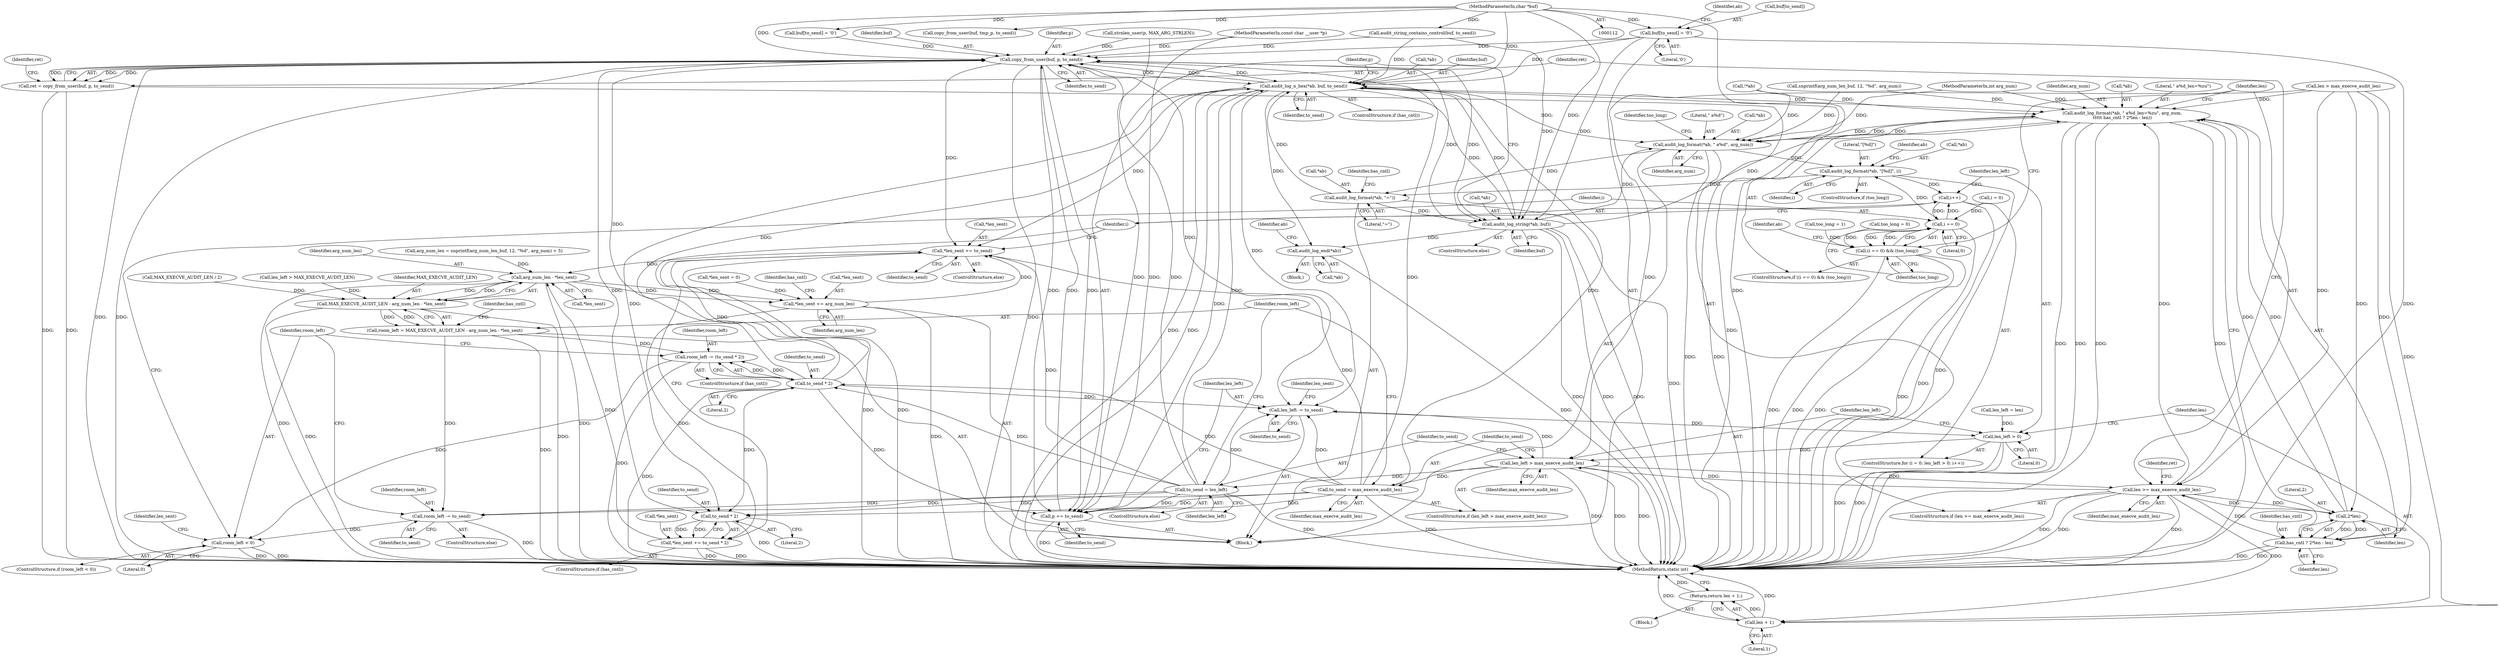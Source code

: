 digraph "1_linux_43761473c254b45883a64441dd0bc85a42f3645c_0@API" {
"1000358" [label="(Call,buf[to_send] = '\0')"];
"1000118" [label="(MethodParameterIn,char *buf)"];
"1000338" [label="(Call,copy_from_user(buf, p, to_send))"];
"1000336" [label="(Call,ret = copy_from_user(buf, p, to_send))"];
"1000381" [label="(Call,audit_log_n_hex(*ab, buf, to_send))"];
"1000299" [label="(Call,audit_log_end(*ab))"];
"1000321" [label="(Call,audit_log_format(*ab, \" a%d_len=%zu\", arg_num,\n\t\t\t\t\t has_cntl ? 2*len : len))"];
"1000363" [label="(Call,audit_log_format(*ab, \" a%d\", arg_num))"];
"1000370" [label="(Call,audit_log_format(*ab, \"[%d]\", i))"];
"1000256" [label="(Call,i++)"];
"1000317" [label="(Call,i == 0)"];
"1000316" [label="(Call,(i == 0) && (too_long))"];
"1000375" [label="(Call,audit_log_format(*ab, \"=\"))"];
"1000387" [label="(Call,audit_log_string(*ab, buf))"];
"1000391" [label="(Call,p += to_send)"];
"1000394" [label="(Call,len_left -= to_send)"];
"1000253" [label="(Call,len_left > 0)"];
"1000261" [label="(Call,len_left > max_execve_audit_len)"];
"1000264" [label="(Call,to_send = max_execve_audit_len)"];
"1000283" [label="(Call,to_send * 2)"];
"1000281" [label="(Call,room_left -= (to_send * 2))"];
"1000291" [label="(Call,room_left < 0)"];
"1000406" [label="(Call,to_send * 2)"];
"1000403" [label="(Call,*len_sent += to_send * 2)"];
"1000275" [label="(Call,arg_num_len - *len_sent)"];
"1000273" [label="(Call,MAX_EXECVE_AUDIT_LEN - arg_num_len - *len_sent)"];
"1000271" [label="(Call,room_left = MAX_EXECVE_AUDIT_LEN - arg_num_len - *len_sent)"];
"1000287" [label="(Call,room_left -= to_send)"];
"1000397" [label="(Call,*len_sent += arg_num_len)"];
"1000410" [label="(Call,*len_sent += to_send)"];
"1000268" [label="(Call,to_send = len_left)"];
"1000333" [label="(Call,len >= max_execve_audit_len)"];
"1000328" [label="(Call,2*len)"];
"1000326" [label="(Call,has_cntl ? 2*len : len)"];
"1000415" [label="(Call,len + 1)"];
"1000414" [label="(Return,return len + 1;)"];
"1000287" [label="(Call,room_left -= to_send)"];
"1000148" [label="(Call,too_long = 0)"];
"1000333" [label="(Call,len >= max_execve_audit_len)"];
"1000195" [label="(Call,copy_from_user(buf, tmp_p, to_send))"];
"1000315" [label="(ControlStructure,if ((i == 0) && (too_long)))"];
"1000316" [label="(Call,(i == 0) && (too_long))"];
"1000369" [label="(Identifier,too_long)"];
"1000387" [label="(Call,audit_log_string(*ab, buf))"];
"1000373" [label="(Literal,\"[%d]\")"];
"1000294" [label="(Block,)"];
"1000320" [label="(Identifier,too_long)"];
"1000328" [label="(Call,2*len)"];
"1000395" [label="(Identifier,len_left)"];
"1000293" [label="(Literal,0)"];
"1000218" [label="(Call,audit_string_contains_control(buf, to_send))"];
"1000413" [label="(Identifier,to_send)"];
"1000397" [label="(Call,*len_sent += arg_num_len)"];
"1000317" [label="(Call,i == 0)"];
"1000377" [label="(Identifier,ab)"];
"1000284" [label="(Identifier,to_send)"];
"1000334" [label="(Identifier,len)"];
"1000374" [label="(Identifier,i)"];
"1000410" [label="(Call,*len_sent += to_send)"];
"1000404" [label="(Call,*len_sent)"];
"1000281" [label="(Call,room_left -= (to_send * 2))"];
"1000272" [label="(Identifier,room_left)"];
"1000276" [label="(Identifier,arg_num_len)"];
"1000295" [label="(Call,*len_sent = 0)"];
"1000290" [label="(ControlStructure,if (room_left < 0))"];
"1000363" [label="(Call,audit_log_format(*ab, \" a%d\", arg_num))"];
"1000329" [label="(Literal,2)"];
"1000386" [label="(ControlStructure,else)"];
"1000392" [label="(Identifier,p)"];
"1000291" [label="(Call,room_left < 0)"];
"1000384" [label="(Identifier,buf)"];
"1000385" [label="(Identifier,to_send)"];
"1000273" [label="(Call,MAX_EXECVE_AUDIT_LEN - arg_num_len - *len_sent)"];
"1000407" [label="(Identifier,to_send)"];
"1000375" [label="(Call,audit_log_format(*ab, \"=\"))"];
"1000157" [label="(Call,strnlen_user(p, MAX_ARG_STRLEN))"];
"1000300" [label="(Call,*ab)"];
"1000368" [label="(ControlStructure,if (too_long))"];
"1000371" [label="(Call,*ab)"];
"1000336" [label="(Call,ret = copy_from_user(buf, p, to_send))"];
"1000254" [label="(Identifier,len_left)"];
"1000321" [label="(Call,audit_log_format(*ab, \" a%d_len=%zu\", arg_num,\n\t\t\t\t\t has_cntl ? 2*len : len))"];
"1000401" [label="(ControlStructure,if (has_cntl))"];
"1000253" [label="(Call,len_left > 0)"];
"1000390" [label="(Identifier,buf)"];
"1000367" [label="(Identifier,arg_num)"];
"1000211" [label="(Call,buf[to_send] = '\0')"];
"1000323" [label="(Identifier,ab)"];
"1000366" [label="(Literal,\" a%d\")"];
"1000299" [label="(Call,audit_log_end(*ab))"];
"1000267" [label="(ControlStructure,else)"];
"1000358" [label="(Call,buf[to_send] = '\0')"];
"1000285" [label="(Literal,2)"];
"1000288" [label="(Identifier,room_left)"];
"1000337" [label="(Identifier,ret)"];
"1000250" [label="(Call,i = 0)"];
"1000326" [label="(Call,has_cntl ? 2*len : len)"];
"1000382" [label="(Call,*ab)"];
"1000341" [label="(Identifier,to_send)"];
"1000370" [label="(Call,audit_log_format(*ab, \"[%d]\", i))"];
"1000359" [label="(Call,buf[to_send])"];
"1000255" [label="(Literal,0)"];
"1000393" [label="(Identifier,to_send)"];
"1000400" [label="(Identifier,arg_num_len)"];
"1000376" [label="(Call,*ab)"];
"1000129" [label="(Call,snprintf(arg_num_len_buf, 12, \"%d\", arg_num))"];
"1000417" [label="(Literal,1)"];
"1000415" [label="(Call,len + 1)"];
"1000344" [label="(Identifier,ret)"];
"1000339" [label="(Identifier,buf)"];
"1000268" [label="(Call,to_send = len_left)"];
"1000379" [label="(ControlStructure,if (has_cntl))"];
"1000274" [label="(Identifier,MAX_EXECVE_AUDIT_LEN)"];
"1000280" [label="(Identifier,has_cntl)"];
"1000414" [label="(Return,return len + 1;)"];
"1000416" [label="(Identifier,len)"];
"1000119" [label="(Block,)"];
"1000362" [label="(Literal,'\0')"];
"1000249" [label="(ControlStructure,for (i = 0; len_left > 0; i++))"];
"1000330" [label="(Identifier,len)"];
"1000402" [label="(Identifier,has_cntl)"];
"1000325" [label="(Identifier,arg_num)"];
"1000327" [label="(Identifier,has_cntl)"];
"1000322" [label="(Call,*ab)"];
"1000226" [label="(Call,MAX_EXECVE_AUDIT_LEN / 2)"];
"1000277" [label="(Call,*len_sent)"];
"1000257" [label="(Identifier,i)"];
"1000408" [label="(Literal,2)"];
"1000265" [label="(Identifier,to_send)"];
"1000411" [label="(Call,*len_sent)"];
"1000262" [label="(Identifier,len_left)"];
"1000243" [label="(Call,len > max_execve_audit_len)"];
"1000335" [label="(Identifier,max_execve_audit_len)"];
"1000381" [label="(Call,audit_log_n_hex(*ab, buf, to_send))"];
"1000118" [label="(MethodParameterIn,char *buf)"];
"1000115" [label="(MethodParameterIn,int arg_num)"];
"1000319" [label="(Literal,0)"];
"1000286" [label="(ControlStructure,else)"];
"1000338" [label="(Call,copy_from_user(buf, p, to_send))"];
"1000347" [label="(Identifier,ret)"];
"1000391" [label="(Call,p += to_send)"];
"1000297" [label="(Identifier,len_sent)"];
"1000126" [label="(Call,arg_num_len = snprintf(arg_num_len_buf, 12, \"%d\", arg_num) + 5)"];
"1000279" [label="(ControlStructure,if (has_cntl))"];
"1000331" [label="(Identifier,len)"];
"1000403" [label="(Call,*len_sent += to_send * 2)"];
"1000282" [label="(Identifier,room_left)"];
"1000399" [label="(Identifier,len_sent)"];
"1000260" [label="(ControlStructure,if (len_left > max_execve_audit_len))"];
"1000269" [label="(Identifier,to_send)"];
"1000246" [label="(Call,too_long = 1)"];
"1000261" [label="(Call,len_left > max_execve_audit_len)"];
"1000340" [label="(Identifier,p)"];
"1000380" [label="(Identifier,has_cntl)"];
"1000117" [label="(MethodParameterIn,const char __user *p)"];
"1000256" [label="(Call,i++)"];
"1000318" [label="(Identifier,i)"];
"1000365" [label="(Identifier,ab)"];
"1000275" [label="(Call,arg_num_len - *len_sent)"];
"1000394" [label="(Call,len_left -= to_send)"];
"1000409" [label="(ControlStructure,else)"];
"1000271" [label="(Call,room_left = MAX_EXECVE_AUDIT_LEN - arg_num_len - *len_sent)"];
"1000364" [label="(Call,*ab)"];
"1000398" [label="(Call,*len_sent)"];
"1000270" [label="(Identifier,len_left)"];
"1000239" [label="(Call,len_left = len)"];
"1000406" [label="(Call,to_send * 2)"];
"1000378" [label="(Literal,\"=\")"];
"1000324" [label="(Literal,\" a%d_len=%zu\")"];
"1000388" [label="(Call,*ab)"];
"1000289" [label="(Identifier,to_send)"];
"1000264" [label="(Call,to_send = max_execve_audit_len)"];
"1000396" [label="(Identifier,to_send)"];
"1000258" [label="(Block,)"];
"1000292" [label="(Identifier,room_left)"];
"1000332" [label="(ControlStructure,if (len >= max_execve_audit_len))"];
"1000310" [label="(Call,!*ab)"];
"1000304" [label="(Identifier,ab)"];
"1000283" [label="(Call,to_send * 2)"];
"1000266" [label="(Identifier,max_execve_audit_len)"];
"1000263" [label="(Identifier,max_execve_audit_len)"];
"1000183" [label="(Call,len_left > MAX_EXECVE_AUDIT_LEN)"];
"1000418" [label="(MethodReturn,static int)"];
"1000358" -> "1000258"  [label="AST: "];
"1000358" -> "1000362"  [label="CFG: "];
"1000359" -> "1000358"  [label="AST: "];
"1000362" -> "1000358"  [label="AST: "];
"1000365" -> "1000358"  [label="CFG: "];
"1000358" -> "1000418"  [label="DDG: "];
"1000358" -> "1000338"  [label="DDG: "];
"1000118" -> "1000358"  [label="DDG: "];
"1000358" -> "1000381"  [label="DDG: "];
"1000358" -> "1000387"  [label="DDG: "];
"1000118" -> "1000112"  [label="AST: "];
"1000118" -> "1000418"  [label="DDG: "];
"1000118" -> "1000195"  [label="DDG: "];
"1000118" -> "1000211"  [label="DDG: "];
"1000118" -> "1000218"  [label="DDG: "];
"1000118" -> "1000338"  [label="DDG: "];
"1000118" -> "1000381"  [label="DDG: "];
"1000118" -> "1000387"  [label="DDG: "];
"1000338" -> "1000336"  [label="AST: "];
"1000338" -> "1000341"  [label="CFG: "];
"1000339" -> "1000338"  [label="AST: "];
"1000340" -> "1000338"  [label="AST: "];
"1000341" -> "1000338"  [label="AST: "];
"1000336" -> "1000338"  [label="CFG: "];
"1000338" -> "1000418"  [label="DDG: "];
"1000338" -> "1000418"  [label="DDG: "];
"1000338" -> "1000418"  [label="DDG: "];
"1000338" -> "1000336"  [label="DDG: "];
"1000338" -> "1000336"  [label="DDG: "];
"1000338" -> "1000336"  [label="DDG: "];
"1000381" -> "1000338"  [label="DDG: "];
"1000218" -> "1000338"  [label="DDG: "];
"1000211" -> "1000338"  [label="DDG: "];
"1000387" -> "1000338"  [label="DDG: "];
"1000391" -> "1000338"  [label="DDG: "];
"1000157" -> "1000338"  [label="DDG: "];
"1000117" -> "1000338"  [label="DDG: "];
"1000283" -> "1000338"  [label="DDG: "];
"1000268" -> "1000338"  [label="DDG: "];
"1000264" -> "1000338"  [label="DDG: "];
"1000338" -> "1000381"  [label="DDG: "];
"1000338" -> "1000381"  [label="DDG: "];
"1000338" -> "1000387"  [label="DDG: "];
"1000338" -> "1000391"  [label="DDG: "];
"1000338" -> "1000391"  [label="DDG: "];
"1000338" -> "1000394"  [label="DDG: "];
"1000338" -> "1000406"  [label="DDG: "];
"1000338" -> "1000410"  [label="DDG: "];
"1000336" -> "1000332"  [label="AST: "];
"1000337" -> "1000336"  [label="AST: "];
"1000347" -> "1000336"  [label="CFG: "];
"1000336" -> "1000418"  [label="DDG: "];
"1000336" -> "1000418"  [label="DDG: "];
"1000381" -> "1000379"  [label="AST: "];
"1000381" -> "1000385"  [label="CFG: "];
"1000382" -> "1000381"  [label="AST: "];
"1000384" -> "1000381"  [label="AST: "];
"1000385" -> "1000381"  [label="AST: "];
"1000392" -> "1000381"  [label="CFG: "];
"1000381" -> "1000418"  [label="DDG: "];
"1000381" -> "1000418"  [label="DDG: "];
"1000381" -> "1000418"  [label="DDG: "];
"1000381" -> "1000299"  [label="DDG: "];
"1000381" -> "1000321"  [label="DDG: "];
"1000381" -> "1000363"  [label="DDG: "];
"1000375" -> "1000381"  [label="DDG: "];
"1000218" -> "1000381"  [label="DDG: "];
"1000387" -> "1000381"  [label="DDG: "];
"1000283" -> "1000381"  [label="DDG: "];
"1000268" -> "1000381"  [label="DDG: "];
"1000264" -> "1000381"  [label="DDG: "];
"1000381" -> "1000387"  [label="DDG: "];
"1000381" -> "1000391"  [label="DDG: "];
"1000381" -> "1000394"  [label="DDG: "];
"1000381" -> "1000406"  [label="DDG: "];
"1000381" -> "1000410"  [label="DDG: "];
"1000299" -> "1000294"  [label="AST: "];
"1000299" -> "1000300"  [label="CFG: "];
"1000300" -> "1000299"  [label="AST: "];
"1000304" -> "1000299"  [label="CFG: "];
"1000299" -> "1000418"  [label="DDG: "];
"1000387" -> "1000299"  [label="DDG: "];
"1000321" -> "1000315"  [label="AST: "];
"1000321" -> "1000326"  [label="CFG: "];
"1000322" -> "1000321"  [label="AST: "];
"1000324" -> "1000321"  [label="AST: "];
"1000325" -> "1000321"  [label="AST: "];
"1000326" -> "1000321"  [label="AST: "];
"1000334" -> "1000321"  [label="CFG: "];
"1000321" -> "1000418"  [label="DDG: "];
"1000321" -> "1000418"  [label="DDG: "];
"1000321" -> "1000418"  [label="DDG: "];
"1000321" -> "1000418"  [label="DDG: "];
"1000310" -> "1000321"  [label="DDG: "];
"1000387" -> "1000321"  [label="DDG: "];
"1000363" -> "1000321"  [label="DDG: "];
"1000129" -> "1000321"  [label="DDG: "];
"1000115" -> "1000321"  [label="DDG: "];
"1000328" -> "1000321"  [label="DDG: "];
"1000328" -> "1000321"  [label="DDG: "];
"1000333" -> "1000321"  [label="DDG: "];
"1000243" -> "1000321"  [label="DDG: "];
"1000321" -> "1000363"  [label="DDG: "];
"1000321" -> "1000363"  [label="DDG: "];
"1000363" -> "1000258"  [label="AST: "];
"1000363" -> "1000367"  [label="CFG: "];
"1000364" -> "1000363"  [label="AST: "];
"1000366" -> "1000363"  [label="AST: "];
"1000367" -> "1000363"  [label="AST: "];
"1000369" -> "1000363"  [label="CFG: "];
"1000363" -> "1000418"  [label="DDG: "];
"1000363" -> "1000418"  [label="DDG: "];
"1000310" -> "1000363"  [label="DDG: "];
"1000387" -> "1000363"  [label="DDG: "];
"1000129" -> "1000363"  [label="DDG: "];
"1000115" -> "1000363"  [label="DDG: "];
"1000363" -> "1000370"  [label="DDG: "];
"1000363" -> "1000375"  [label="DDG: "];
"1000370" -> "1000368"  [label="AST: "];
"1000370" -> "1000374"  [label="CFG: "];
"1000371" -> "1000370"  [label="AST: "];
"1000373" -> "1000370"  [label="AST: "];
"1000374" -> "1000370"  [label="AST: "];
"1000377" -> "1000370"  [label="CFG: "];
"1000370" -> "1000418"  [label="DDG: "];
"1000370" -> "1000256"  [label="DDG: "];
"1000317" -> "1000370"  [label="DDG: "];
"1000370" -> "1000375"  [label="DDG: "];
"1000256" -> "1000249"  [label="AST: "];
"1000256" -> "1000257"  [label="CFG: "];
"1000257" -> "1000256"  [label="AST: "];
"1000254" -> "1000256"  [label="CFG: "];
"1000256" -> "1000418"  [label="DDG: "];
"1000317" -> "1000256"  [label="DDG: "];
"1000256" -> "1000317"  [label="DDG: "];
"1000317" -> "1000316"  [label="AST: "];
"1000317" -> "1000319"  [label="CFG: "];
"1000318" -> "1000317"  [label="AST: "];
"1000319" -> "1000317"  [label="AST: "];
"1000320" -> "1000317"  [label="CFG: "];
"1000316" -> "1000317"  [label="CFG: "];
"1000317" -> "1000418"  [label="DDG: "];
"1000317" -> "1000316"  [label="DDG: "];
"1000317" -> "1000316"  [label="DDG: "];
"1000250" -> "1000317"  [label="DDG: "];
"1000316" -> "1000315"  [label="AST: "];
"1000316" -> "1000320"  [label="CFG: "];
"1000320" -> "1000316"  [label="AST: "];
"1000323" -> "1000316"  [label="CFG: "];
"1000334" -> "1000316"  [label="CFG: "];
"1000316" -> "1000418"  [label="DDG: "];
"1000316" -> "1000418"  [label="DDG: "];
"1000316" -> "1000418"  [label="DDG: "];
"1000148" -> "1000316"  [label="DDG: "];
"1000246" -> "1000316"  [label="DDG: "];
"1000375" -> "1000258"  [label="AST: "];
"1000375" -> "1000378"  [label="CFG: "];
"1000376" -> "1000375"  [label="AST: "];
"1000378" -> "1000375"  [label="AST: "];
"1000380" -> "1000375"  [label="CFG: "];
"1000375" -> "1000418"  [label="DDG: "];
"1000375" -> "1000387"  [label="DDG: "];
"1000387" -> "1000386"  [label="AST: "];
"1000387" -> "1000390"  [label="CFG: "];
"1000388" -> "1000387"  [label="AST: "];
"1000390" -> "1000387"  [label="AST: "];
"1000392" -> "1000387"  [label="CFG: "];
"1000387" -> "1000418"  [label="DDG: "];
"1000387" -> "1000418"  [label="DDG: "];
"1000387" -> "1000418"  [label="DDG: "];
"1000218" -> "1000387"  [label="DDG: "];
"1000391" -> "1000258"  [label="AST: "];
"1000391" -> "1000393"  [label="CFG: "];
"1000392" -> "1000391"  [label="AST: "];
"1000393" -> "1000391"  [label="AST: "];
"1000395" -> "1000391"  [label="CFG: "];
"1000391" -> "1000418"  [label="DDG: "];
"1000283" -> "1000391"  [label="DDG: "];
"1000268" -> "1000391"  [label="DDG: "];
"1000264" -> "1000391"  [label="DDG: "];
"1000157" -> "1000391"  [label="DDG: "];
"1000117" -> "1000391"  [label="DDG: "];
"1000394" -> "1000258"  [label="AST: "];
"1000394" -> "1000396"  [label="CFG: "];
"1000395" -> "1000394"  [label="AST: "];
"1000396" -> "1000394"  [label="AST: "];
"1000399" -> "1000394"  [label="CFG: "];
"1000394" -> "1000253"  [label="DDG: "];
"1000283" -> "1000394"  [label="DDG: "];
"1000268" -> "1000394"  [label="DDG: "];
"1000264" -> "1000394"  [label="DDG: "];
"1000261" -> "1000394"  [label="DDG: "];
"1000253" -> "1000249"  [label="AST: "];
"1000253" -> "1000255"  [label="CFG: "];
"1000254" -> "1000253"  [label="AST: "];
"1000255" -> "1000253"  [label="AST: "];
"1000262" -> "1000253"  [label="CFG: "];
"1000416" -> "1000253"  [label="CFG: "];
"1000253" -> "1000418"  [label="DDG: "];
"1000253" -> "1000418"  [label="DDG: "];
"1000239" -> "1000253"  [label="DDG: "];
"1000253" -> "1000261"  [label="DDG: "];
"1000261" -> "1000260"  [label="AST: "];
"1000261" -> "1000263"  [label="CFG: "];
"1000262" -> "1000261"  [label="AST: "];
"1000263" -> "1000261"  [label="AST: "];
"1000265" -> "1000261"  [label="CFG: "];
"1000269" -> "1000261"  [label="CFG: "];
"1000261" -> "1000418"  [label="DDG: "];
"1000261" -> "1000418"  [label="DDG: "];
"1000261" -> "1000418"  [label="DDG: "];
"1000243" -> "1000261"  [label="DDG: "];
"1000333" -> "1000261"  [label="DDG: "];
"1000261" -> "1000264"  [label="DDG: "];
"1000261" -> "1000268"  [label="DDG: "];
"1000261" -> "1000333"  [label="DDG: "];
"1000264" -> "1000260"  [label="AST: "];
"1000264" -> "1000266"  [label="CFG: "];
"1000265" -> "1000264"  [label="AST: "];
"1000266" -> "1000264"  [label="AST: "];
"1000272" -> "1000264"  [label="CFG: "];
"1000264" -> "1000418"  [label="DDG: "];
"1000264" -> "1000283"  [label="DDG: "];
"1000264" -> "1000287"  [label="DDG: "];
"1000264" -> "1000406"  [label="DDG: "];
"1000264" -> "1000410"  [label="DDG: "];
"1000283" -> "1000281"  [label="AST: "];
"1000283" -> "1000285"  [label="CFG: "];
"1000284" -> "1000283"  [label="AST: "];
"1000285" -> "1000283"  [label="AST: "];
"1000281" -> "1000283"  [label="CFG: "];
"1000283" -> "1000418"  [label="DDG: "];
"1000283" -> "1000281"  [label="DDG: "];
"1000283" -> "1000281"  [label="DDG: "];
"1000268" -> "1000283"  [label="DDG: "];
"1000283" -> "1000406"  [label="DDG: "];
"1000283" -> "1000410"  [label="DDG: "];
"1000281" -> "1000279"  [label="AST: "];
"1000282" -> "1000281"  [label="AST: "];
"1000292" -> "1000281"  [label="CFG: "];
"1000281" -> "1000418"  [label="DDG: "];
"1000271" -> "1000281"  [label="DDG: "];
"1000281" -> "1000291"  [label="DDG: "];
"1000291" -> "1000290"  [label="AST: "];
"1000291" -> "1000293"  [label="CFG: "];
"1000292" -> "1000291"  [label="AST: "];
"1000293" -> "1000291"  [label="AST: "];
"1000297" -> "1000291"  [label="CFG: "];
"1000318" -> "1000291"  [label="CFG: "];
"1000291" -> "1000418"  [label="DDG: "];
"1000291" -> "1000418"  [label="DDG: "];
"1000287" -> "1000291"  [label="DDG: "];
"1000406" -> "1000403"  [label="AST: "];
"1000406" -> "1000408"  [label="CFG: "];
"1000407" -> "1000406"  [label="AST: "];
"1000408" -> "1000406"  [label="AST: "];
"1000403" -> "1000406"  [label="CFG: "];
"1000406" -> "1000418"  [label="DDG: "];
"1000406" -> "1000403"  [label="DDG: "];
"1000406" -> "1000403"  [label="DDG: "];
"1000268" -> "1000406"  [label="DDG: "];
"1000403" -> "1000401"  [label="AST: "];
"1000404" -> "1000403"  [label="AST: "];
"1000257" -> "1000403"  [label="CFG: "];
"1000403" -> "1000418"  [label="DDG: "];
"1000403" -> "1000418"  [label="DDG: "];
"1000403" -> "1000275"  [label="DDG: "];
"1000397" -> "1000403"  [label="DDG: "];
"1000275" -> "1000273"  [label="AST: "];
"1000275" -> "1000277"  [label="CFG: "];
"1000276" -> "1000275"  [label="AST: "];
"1000277" -> "1000275"  [label="AST: "];
"1000273" -> "1000275"  [label="CFG: "];
"1000275" -> "1000418"  [label="DDG: "];
"1000275" -> "1000418"  [label="DDG: "];
"1000275" -> "1000273"  [label="DDG: "];
"1000275" -> "1000273"  [label="DDG: "];
"1000126" -> "1000275"  [label="DDG: "];
"1000410" -> "1000275"  [label="DDG: "];
"1000275" -> "1000397"  [label="DDG: "];
"1000275" -> "1000397"  [label="DDG: "];
"1000273" -> "1000271"  [label="AST: "];
"1000274" -> "1000273"  [label="AST: "];
"1000271" -> "1000273"  [label="CFG: "];
"1000273" -> "1000418"  [label="DDG: "];
"1000273" -> "1000418"  [label="DDG: "];
"1000273" -> "1000271"  [label="DDG: "];
"1000273" -> "1000271"  [label="DDG: "];
"1000226" -> "1000273"  [label="DDG: "];
"1000183" -> "1000273"  [label="DDG: "];
"1000271" -> "1000258"  [label="AST: "];
"1000272" -> "1000271"  [label="AST: "];
"1000280" -> "1000271"  [label="CFG: "];
"1000271" -> "1000418"  [label="DDG: "];
"1000271" -> "1000287"  [label="DDG: "];
"1000287" -> "1000286"  [label="AST: "];
"1000287" -> "1000289"  [label="CFG: "];
"1000288" -> "1000287"  [label="AST: "];
"1000289" -> "1000287"  [label="AST: "];
"1000292" -> "1000287"  [label="CFG: "];
"1000287" -> "1000418"  [label="DDG: "];
"1000268" -> "1000287"  [label="DDG: "];
"1000397" -> "1000258"  [label="AST: "];
"1000397" -> "1000400"  [label="CFG: "];
"1000398" -> "1000397"  [label="AST: "];
"1000400" -> "1000397"  [label="AST: "];
"1000402" -> "1000397"  [label="CFG: "];
"1000397" -> "1000418"  [label="DDG: "];
"1000295" -> "1000397"  [label="DDG: "];
"1000397" -> "1000410"  [label="DDG: "];
"1000410" -> "1000409"  [label="AST: "];
"1000410" -> "1000413"  [label="CFG: "];
"1000411" -> "1000410"  [label="AST: "];
"1000413" -> "1000410"  [label="AST: "];
"1000257" -> "1000410"  [label="CFG: "];
"1000410" -> "1000418"  [label="DDG: "];
"1000410" -> "1000418"  [label="DDG: "];
"1000268" -> "1000410"  [label="DDG: "];
"1000268" -> "1000267"  [label="AST: "];
"1000268" -> "1000270"  [label="CFG: "];
"1000269" -> "1000268"  [label="AST: "];
"1000270" -> "1000268"  [label="AST: "];
"1000272" -> "1000268"  [label="CFG: "];
"1000268" -> "1000418"  [label="DDG: "];
"1000333" -> "1000332"  [label="AST: "];
"1000333" -> "1000335"  [label="CFG: "];
"1000334" -> "1000333"  [label="AST: "];
"1000335" -> "1000333"  [label="AST: "];
"1000337" -> "1000333"  [label="CFG: "];
"1000344" -> "1000333"  [label="CFG: "];
"1000333" -> "1000418"  [label="DDG: "];
"1000333" -> "1000418"  [label="DDG: "];
"1000333" -> "1000418"  [label="DDG: "];
"1000333" -> "1000328"  [label="DDG: "];
"1000333" -> "1000326"  [label="DDG: "];
"1000243" -> "1000333"  [label="DDG: "];
"1000328" -> "1000333"  [label="DDG: "];
"1000333" -> "1000415"  [label="DDG: "];
"1000328" -> "1000326"  [label="AST: "];
"1000328" -> "1000330"  [label="CFG: "];
"1000329" -> "1000328"  [label="AST: "];
"1000330" -> "1000328"  [label="AST: "];
"1000326" -> "1000328"  [label="CFG: "];
"1000328" -> "1000326"  [label="DDG: "];
"1000328" -> "1000326"  [label="DDG: "];
"1000243" -> "1000328"  [label="DDG: "];
"1000326" -> "1000331"  [label="CFG: "];
"1000327" -> "1000326"  [label="AST: "];
"1000331" -> "1000326"  [label="AST: "];
"1000326" -> "1000418"  [label="DDG: "];
"1000326" -> "1000418"  [label="DDG: "];
"1000243" -> "1000326"  [label="DDG: "];
"1000415" -> "1000414"  [label="AST: "];
"1000415" -> "1000417"  [label="CFG: "];
"1000416" -> "1000415"  [label="AST: "];
"1000417" -> "1000415"  [label="AST: "];
"1000414" -> "1000415"  [label="CFG: "];
"1000415" -> "1000418"  [label="DDG: "];
"1000415" -> "1000418"  [label="DDG: "];
"1000415" -> "1000414"  [label="DDG: "];
"1000243" -> "1000415"  [label="DDG: "];
"1000414" -> "1000119"  [label="AST: "];
"1000418" -> "1000414"  [label="CFG: "];
"1000414" -> "1000418"  [label="DDG: "];
}
